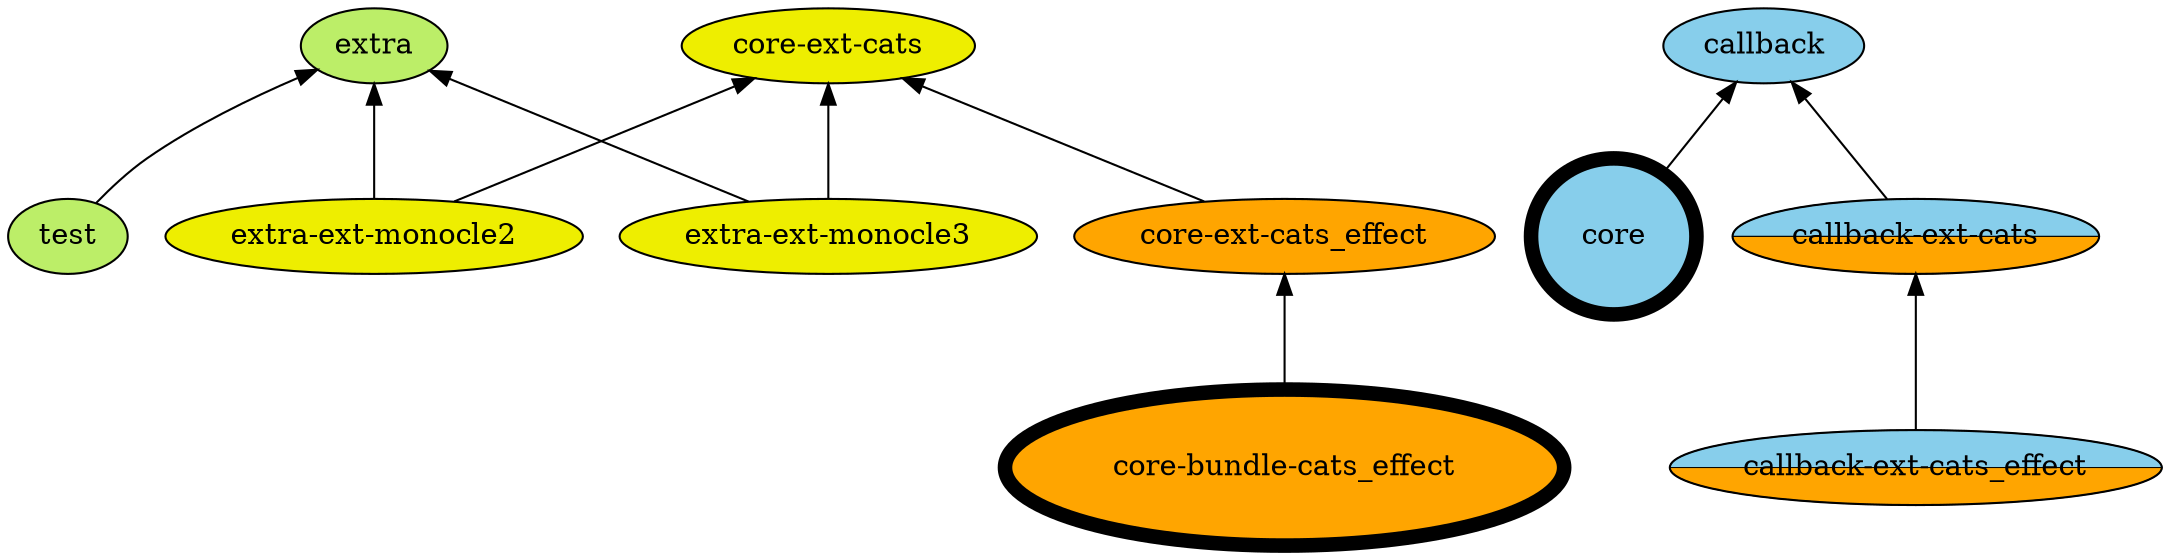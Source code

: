digraph G {
  edge[dir=back]

  node[style=filled] {
    node[fillcolor=darkolivegreen2]
    extra
    testUtil [label="test"]

    node[fillcolor=skyblue]
    callback
    core [style="bold,filled" penwidth=7 label=" \n core \n "]

    node[fillcolor=yellow2]
    cats [label="core-ext-cats"]
    monocle2 [label="extra-ext-monocle2"]
    monocle3 [label="extra-ext-monocle3"]

    node[fillcolor=orange]
    catsEffect [label="core-ext-cats_effect"]
    coreCE [style="bold,filled" penwidth=7 label=" \n core-bundle-cats_effect \n "]

    node[style="rounded,wedged" fillcolor="skyblue:orange"]
    catsC [label="callback-ext-cats"]
    catsEffectC [label="callback-ext-cats_effect"]
  }

  callback -> core
  extra -> testUtil

  cats -> catsEffect
  callback -> catsC
  catsC -> catsEffectC
  cats,extra -> monocle2,monocle3
  catsEffect -> coreCE
}
